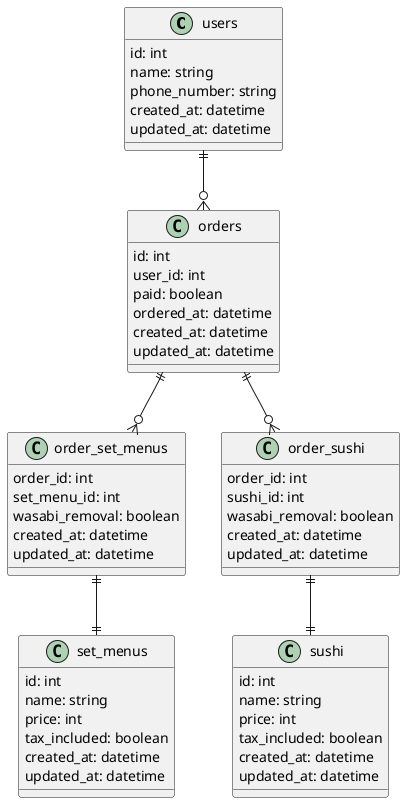 @startuml
'https://plantuml.com/class-diagram

class users {
  id: int
  name: string
  phone_number: string
  created_at: datetime
  updated_at: datetime
}

class orders {
  id: int
  user_id: int
  paid: boolean
  ordered_at: datetime
  created_at: datetime
  updated_at: datetime
}

class order_set_menus {
  order_id: int
  set_menu_id: int
  wasabi_removal: boolean
  created_at: datetime
  updated_at: datetime
}

class order_sushi {
  order_id: int
  sushi_id: int
  wasabi_removal: boolean
  created_at: datetime
  updated_at: datetime
}

class set_menus {
  id: int
  name: string
  price: int
  tax_included: boolean
  created_at: datetime
  updated_at: datetime
}

class sushi {
  id: int
  name: string
  price: int
  tax_included: boolean
  created_at: datetime
  updated_at: datetime
}

users ||--o{ orders
orders ||--o{ order_set_menus
orders ||--o{ order_sushi
order_set_menus ||--|| set_menus
order_sushi ||--|| sushi

@enduml